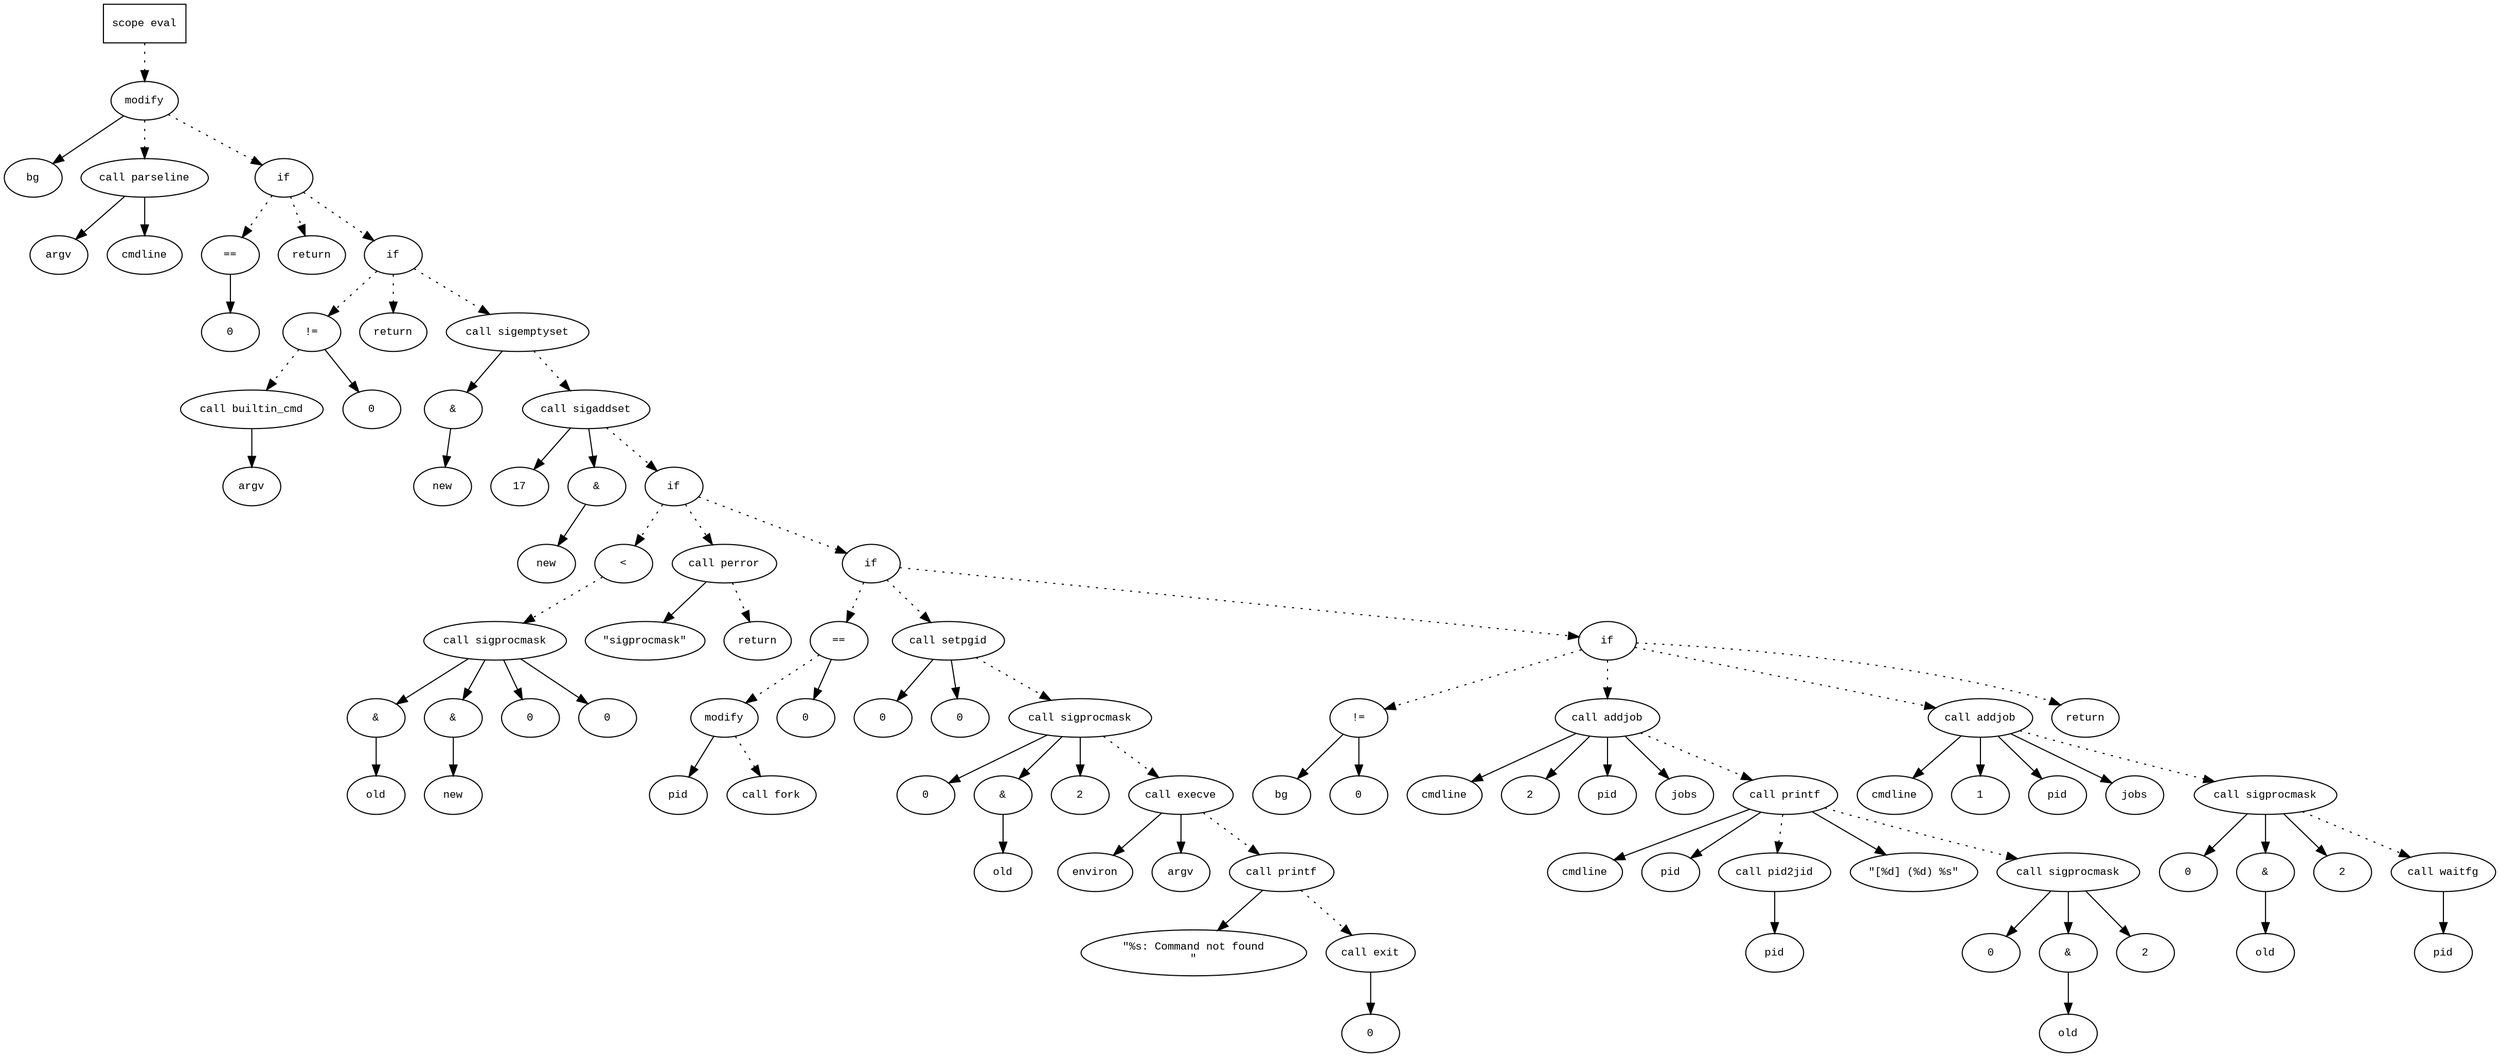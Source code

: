 digraph AST {
  graph [fontname="Times New Roman",fontsize=10];
  node  [fontname="Courier New",fontsize=10];
  edge  [fontname="Times New Roman",fontsize=10];

  node1 [label="scope eval",shape=box];
  node2 [label="modify",shape=ellipse];
  node3 [label="bg",shape=ellipse];
  node2 -> node3;
  node4 [label="call parseline",shape=ellipse];
  node5 [label="argv",shape=ellipse];
  node4 -> node5;
  node6 [label="cmdline",shape=ellipse];
  node4 -> node6;
  node2 -> node4 [style=dotted];
  node1 -> node2 [style=dotted];
  node7 [label="if",shape=ellipse];
  node2 -> node7 [style=dotted];
  node8 [label="==",shape=ellipse];
  node9 [label="0",shape=ellipse];
  node8 -> node9;
  node7 -> node8 [style=dotted];
  node10 [label="return",shape=ellipse];
  node7 -> node10 [style=dotted];
  node11 [label="if",shape=ellipse];
  node7 -> node11 [style=dotted];
  node12 [label="!=",shape=ellipse];
  node13 [label="call builtin_cmd",shape=ellipse];
  node14 [label="argv",shape=ellipse];
  node13 -> node14;
  node12 -> node13 [style=dotted];
  node15 [label="0",shape=ellipse];
  node12 -> node15;
  node11 -> node12 [style=dotted];
  node16 [label="return",shape=ellipse];
  node11 -> node16 [style=dotted];
  node17 [label="call sigemptyset",shape=ellipse];
  node18 [label="&",shape=ellipse];
  node17 -> node18;
  node19 [label="new",shape=ellipse];
  node18 -> node19;
  node11 -> node17 [style=dotted];
  node20 [label="call sigaddset",shape=ellipse];
  node21 [label="17",shape=ellipse];
  node20 -> node21;
  node22 [label="&",shape=ellipse];
  node20 -> node22;
  node23 [label="new",shape=ellipse];
  node22 -> node23;
  node17 -> node20 [style=dotted];
  node24 [label="if",shape=ellipse];
  node20 -> node24 [style=dotted];
  node25 [label="<",shape=ellipse];
  node26 [label="call sigprocmask",shape=ellipse];
  node27 [label="&",shape=ellipse];
  node26 -> node27;
  node28 [label="old",shape=ellipse];
  node27 -> node28;
  node29 [label="&",shape=ellipse];
  node26 -> node29;
  node30 [label="new",shape=ellipse];
  node29 -> node30;
  node31 [label="0",shape=ellipse];
  node26 -> node31;
  node25 -> node26 [style=dotted];
  node32 [label="0",shape=ellipse];
  node26 -> node32;
  node24 -> node25 [style=dotted];
  node33 [label="call perror",shape=ellipse];
  node34 [label="\"sigprocmask\"",shape=ellipse];
  node33 -> node34;
  node24 -> node33 [style=dotted];
  node35 [label="return",shape=ellipse];
  node33 -> node35 [style=dotted];
  node36 [label="if",shape=ellipse];
  node24 -> node36 [style=dotted];
  node37 [label="==",shape=ellipse];
  node38 [label="modify",shape=ellipse];
  node39 [label="pid",shape=ellipse];
  node38 -> node39;
  node40 [label="call fork",shape=ellipse];
  node38 -> node40 [style=dotted];
  node37 -> node38 [style=dotted];
  node41 [label="0",shape=ellipse];
  node37 -> node41;
  node36 -> node37 [style=dotted];
  node42 [label="call setpgid",shape=ellipse];
  node43 [label="0",shape=ellipse];
  node42 -> node43;
  node44 [label="0",shape=ellipse];
  node42 -> node44;
  node36 -> node42 [style=dotted];
  node45 [label="call sigprocmask",shape=ellipse];
  node46 [label="0",shape=ellipse];
  node45 -> node46;
  node47 [label="&",shape=ellipse];
  node45 -> node47;
  node48 [label="old",shape=ellipse];
  node47 -> node48;
  node49 [label="2",shape=ellipse];
  node45 -> node49;
  node42 -> node45 [style=dotted];
  node50 [label="call execve",shape=ellipse];
  node51 [label="environ",shape=ellipse];
  node50 -> node51;
  node52 [label="argv",shape=ellipse];
  node50 -> node52;
  node45 -> node50 [style=dotted];
  node53 [label="call printf",shape=ellipse];
  node54 [label="\"%s: Command not found
\"",shape=ellipse];
  node53 -> node54;
  node50 -> node53 [style=dotted];
  node55 [label="call exit",shape=ellipse];
  node56 [label="0",shape=ellipse];
  node55 -> node56;
  node53 -> node55 [style=dotted];
  node57 [label="if",shape=ellipse];
  node36 -> node57 [style=dotted];
  node58 [label="!=",shape=ellipse];
  node59 [label="bg",shape=ellipse];
  node58 -> node59;
  node60 [label="0",shape=ellipse];
  node58 -> node60;
  node57 -> node58 [style=dotted];
  node61 [label="call addjob",shape=ellipse];
  node62 [label="cmdline",shape=ellipse];
  node61 -> node62;
  node63 [label="2",shape=ellipse];
  node61 -> node63;
  node64 [label="pid",shape=ellipse];
  node61 -> node64;
  node65 [label="jobs",shape=ellipse];
  node61 -> node65;
  node57 -> node61 [style=dotted];
  node66 [label="call printf",shape=ellipse];
  node67 [label="cmdline",shape=ellipse];
  node66 -> node67;
  node68 [label="pid",shape=ellipse];
  node66 -> node68;
  node69 [label="call pid2jid",shape=ellipse];
  node70 [label="pid",shape=ellipse];
  node69 -> node70;
  node66 -> node69 [style=dotted];
  node71 [label="\"[%d] (%d) %s\"",shape=ellipse];
  node66 -> node71;
  node61 -> node66 [style=dotted];
  node72 [label="call sigprocmask",shape=ellipse];
  node73 [label="0",shape=ellipse];
  node72 -> node73;
  node74 [label="&",shape=ellipse];
  node72 -> node74;
  node75 [label="old",shape=ellipse];
  node74 -> node75;
  node76 [label="2",shape=ellipse];
  node72 -> node76;
  node66 -> node72 [style=dotted];
  node77 [label="call addjob",shape=ellipse];
  node78 [label="cmdline",shape=ellipse];
  node77 -> node78;
  node79 [label="1",shape=ellipse];
  node77 -> node79;
  node80 [label="pid",shape=ellipse];
  node77 -> node80;
  node81 [label="jobs",shape=ellipse];
  node77 -> node81;
  node57 -> node77 [style=dotted];
  node82 [label="call sigprocmask",shape=ellipse];
  node83 [label="0",shape=ellipse];
  node82 -> node83;
  node84 [label="&",shape=ellipse];
  node82 -> node84;
  node85 [label="old",shape=ellipse];
  node84 -> node85;
  node86 [label="2",shape=ellipse];
  node82 -> node86;
  node77 -> node82 [style=dotted];
  node87 [label="call waitfg",shape=ellipse];
  node88 [label="pid",shape=ellipse];
  node87 -> node88;
  node82 -> node87 [style=dotted];
  node89 [label="return",shape=ellipse];
  node57 -> node89 [style=dotted];
} 